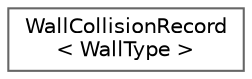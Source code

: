 digraph "Graphical Class Hierarchy"
{
 // LATEX_PDF_SIZE
  bgcolor="transparent";
  edge [fontname=Helvetica,fontsize=10,labelfontname=Helvetica,labelfontsize=10];
  node [fontname=Helvetica,fontsize=10,shape=box,height=0.2,width=0.4];
  rankdir="LR";
  Node0 [id="Node000000",label="WallCollisionRecord\l\< WallType \>",height=0.2,width=0.4,color="grey40", fillcolor="white", style="filled",URL="$classFoam_1_1WallCollisionRecord.html",tooltip=" "];
}
